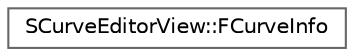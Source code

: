 digraph "Graphical Class Hierarchy"
{
 // INTERACTIVE_SVG=YES
 // LATEX_PDF_SIZE
  bgcolor="transparent";
  edge [fontname=Helvetica,fontsize=10,labelfontname=Helvetica,labelfontsize=10];
  node [fontname=Helvetica,fontsize=10,shape=box,height=0.2,width=0.4];
  rankdir="LR";
  Node0 [id="Node000000",label="SCurveEditorView::FCurveInfo",height=0.2,width=0.4,color="grey40", fillcolor="white", style="filled",URL="$db/d40/structSCurveEditorView_1_1FCurveInfo.html",tooltip=" "];
}
